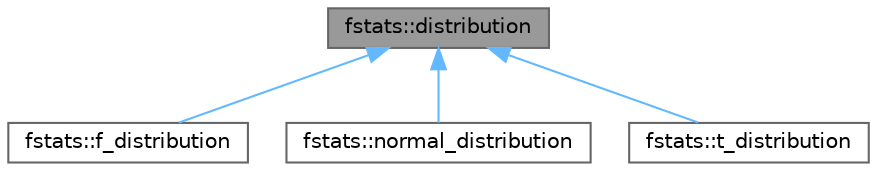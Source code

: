 digraph "fstats::distribution"
{
 // LATEX_PDF_SIZE
  bgcolor="transparent";
  edge [fontname=Helvetica,fontsize=10,labelfontname=Helvetica,labelfontsize=10];
  node [fontname=Helvetica,fontsize=10,shape=box,height=0.2,width=0.4];
  Node1 [label="fstats::distribution",height=0.2,width=0.4,color="gray40", fillcolor="grey60", style="filled", fontcolor="black",tooltip="Defines a probability distribution."];
  Node1 -> Node2 [dir="back",color="steelblue1",style="solid"];
  Node2 [label="fstats::f_distribution",height=0.2,width=0.4,color="gray40", fillcolor="white", style="filled",URL="$structfstats_1_1f__distribution.html",tooltip="Defines an F-distribution."];
  Node1 -> Node3 [dir="back",color="steelblue1",style="solid"];
  Node3 [label="fstats::normal_distribution",height=0.2,width=0.4,color="gray40", fillcolor="white", style="filled",URL="$structfstats_1_1normal__distribution.html",tooltip="Defines a normal distribution."];
  Node1 -> Node4 [dir="back",color="steelblue1",style="solid"];
  Node4 [label="fstats::t_distribution",height=0.2,width=0.4,color="gray40", fillcolor="white", style="filled",URL="$structfstats_1_1t__distribution.html",tooltip="Defines Student's T-Distribution."];
}
